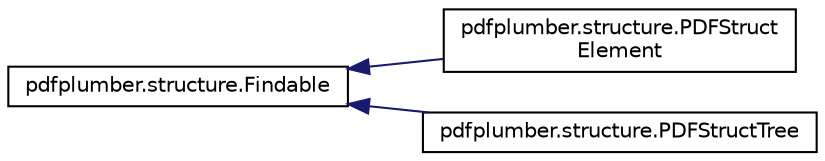 digraph "Graphical Class Hierarchy"
{
 // LATEX_PDF_SIZE
  edge [fontname="Helvetica",fontsize="10",labelfontname="Helvetica",labelfontsize="10"];
  node [fontname="Helvetica",fontsize="10",shape=record];
  rankdir="LR";
  Node0 [label="pdfplumber.structure.Findable",height=0.2,width=0.4,color="black", fillcolor="white", style="filled",URL="$classpdfplumber_1_1structure_1_1Findable.html",tooltip=" "];
  Node0 -> Node1 [dir="back",color="midnightblue",fontsize="10",style="solid",fontname="Helvetica"];
  Node1 [label="pdfplumber.structure.PDFStruct\lElement",height=0.2,width=0.4,color="black", fillcolor="white", style="filled",URL="$classpdfplumber_1_1structure_1_1PDFStructElement.html",tooltip=" "];
  Node0 -> Node2 [dir="back",color="midnightblue",fontsize="10",style="solid",fontname="Helvetica"];
  Node2 [label="pdfplumber.structure.PDFStructTree",height=0.2,width=0.4,color="black", fillcolor="white", style="filled",URL="$classpdfplumber_1_1structure_1_1PDFStructTree.html",tooltip=" "];
}
